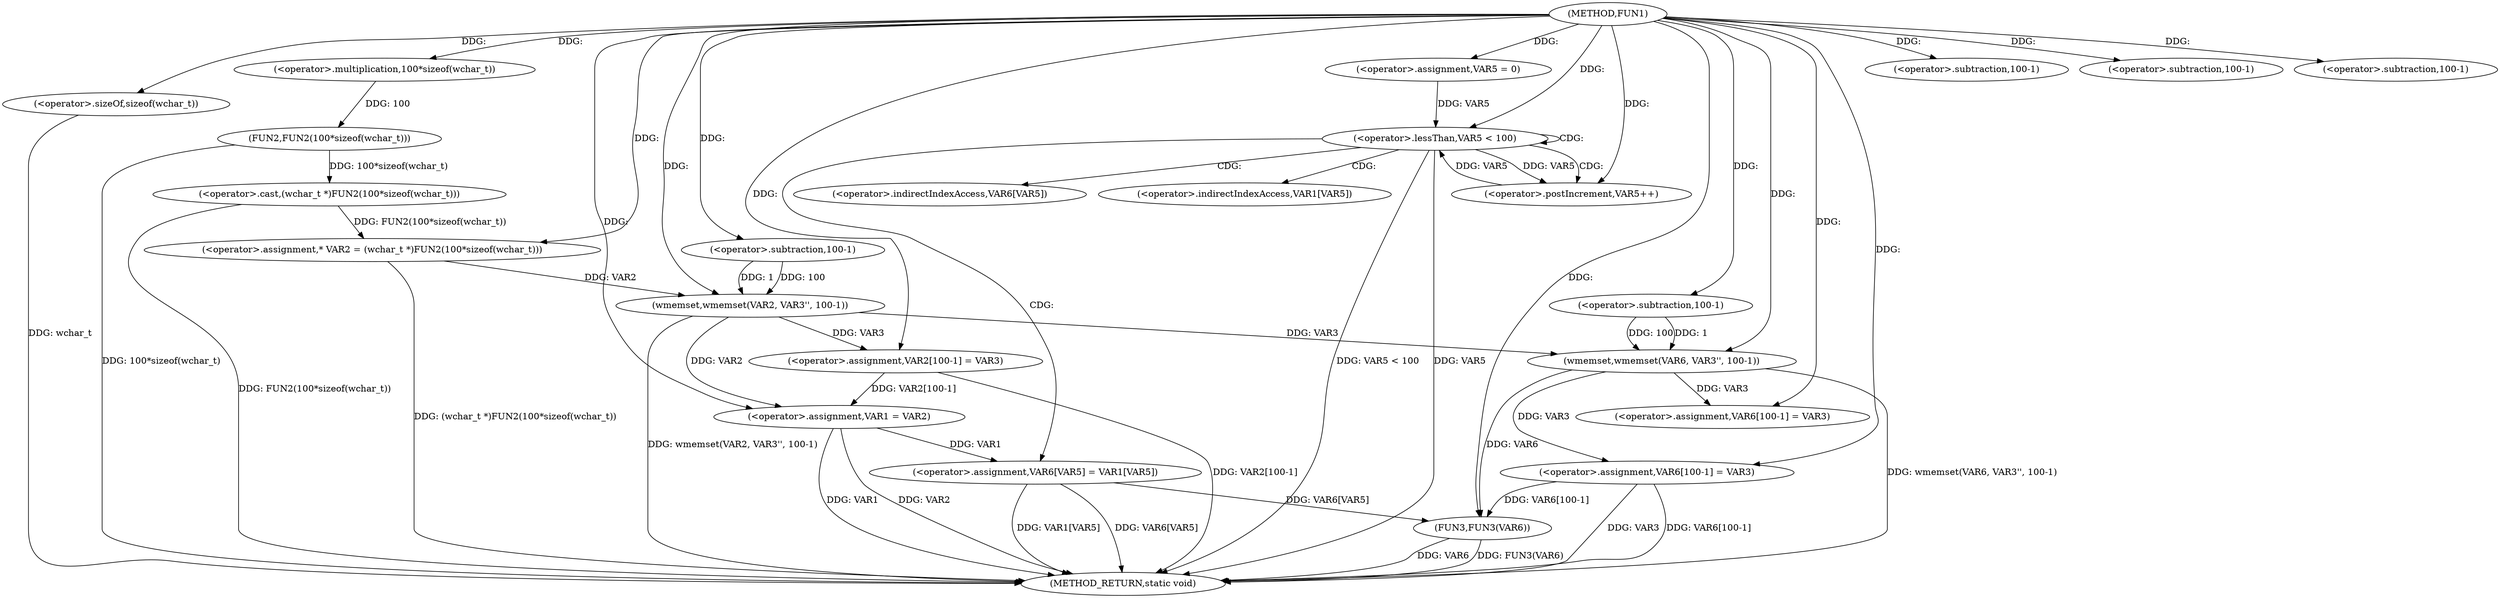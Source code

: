 digraph FUN1 {  
"1000100" [label = "(METHOD,FUN1)" ]
"1000173" [label = "(METHOD_RETURN,static void)" ]
"1000104" [label = "(<operator>.assignment,* VAR2 = (wchar_t *)FUN2(100*sizeof(wchar_t)))" ]
"1000106" [label = "(<operator>.cast,(wchar_t *)FUN2(100*sizeof(wchar_t)))" ]
"1000108" [label = "(FUN2,FUN2(100*sizeof(wchar_t)))" ]
"1000109" [label = "(<operator>.multiplication,100*sizeof(wchar_t))" ]
"1000111" [label = "(<operator>.sizeOf,sizeof(wchar_t))" ]
"1000113" [label = "(wmemset,wmemset(VAR2, VAR3'', 100-1))" ]
"1000116" [label = "(<operator>.subtraction,100-1)" ]
"1000119" [label = "(<operator>.assignment,VAR2[100-1] = VAR3)" ]
"1000122" [label = "(<operator>.subtraction,100-1)" ]
"1000128" [label = "(<operator>.assignment,VAR1 = VAR2)" ]
"1000134" [label = "(wmemset,wmemset(VAR6, VAR3'', 100-1))" ]
"1000137" [label = "(<operator>.subtraction,100-1)" ]
"1000140" [label = "(<operator>.assignment,VAR6[100-1] = VAR3)" ]
"1000143" [label = "(<operator>.subtraction,100-1)" ]
"1000148" [label = "(<operator>.assignment,VAR5 = 0)" ]
"1000151" [label = "(<operator>.lessThan,VAR5 < 100)" ]
"1000154" [label = "(<operator>.postIncrement,VAR5++)" ]
"1000157" [label = "(<operator>.assignment,VAR6[VAR5] = VAR1[VAR5])" ]
"1000164" [label = "(<operator>.assignment,VAR6[100-1] = VAR3)" ]
"1000167" [label = "(<operator>.subtraction,100-1)" ]
"1000171" [label = "(FUN3,FUN3(VAR6))" ]
"1000158" [label = "(<operator>.indirectIndexAccess,VAR6[VAR5])" ]
"1000161" [label = "(<operator>.indirectIndexAccess,VAR1[VAR5])" ]
  "1000171" -> "1000173"  [ label = "DDG: VAR6"] 
  "1000106" -> "1000173"  [ label = "DDG: FUN2(100*sizeof(wchar_t))"] 
  "1000151" -> "1000173"  [ label = "DDG: VAR5 < 100"] 
  "1000151" -> "1000173"  [ label = "DDG: VAR5"] 
  "1000111" -> "1000173"  [ label = "DDG: wchar_t"] 
  "1000171" -> "1000173"  [ label = "DDG: FUN3(VAR6)"] 
  "1000164" -> "1000173"  [ label = "DDG: VAR3"] 
  "1000164" -> "1000173"  [ label = "DDG: VAR6[100-1]"] 
  "1000128" -> "1000173"  [ label = "DDG: VAR2"] 
  "1000128" -> "1000173"  [ label = "DDG: VAR1"] 
  "1000157" -> "1000173"  [ label = "DDG: VAR6[VAR5]"] 
  "1000134" -> "1000173"  [ label = "DDG: wmemset(VAR6, VAR3'', 100-1)"] 
  "1000113" -> "1000173"  [ label = "DDG: wmemset(VAR2, VAR3'', 100-1)"] 
  "1000119" -> "1000173"  [ label = "DDG: VAR2[100-1]"] 
  "1000157" -> "1000173"  [ label = "DDG: VAR1[VAR5]"] 
  "1000104" -> "1000173"  [ label = "DDG: (wchar_t *)FUN2(100*sizeof(wchar_t))"] 
  "1000108" -> "1000173"  [ label = "DDG: 100*sizeof(wchar_t)"] 
  "1000106" -> "1000104"  [ label = "DDG: FUN2(100*sizeof(wchar_t))"] 
  "1000100" -> "1000104"  [ label = "DDG: "] 
  "1000108" -> "1000106"  [ label = "DDG: 100*sizeof(wchar_t)"] 
  "1000109" -> "1000108"  [ label = "DDG: 100"] 
  "1000100" -> "1000109"  [ label = "DDG: "] 
  "1000100" -> "1000111"  [ label = "DDG: "] 
  "1000104" -> "1000113"  [ label = "DDG: VAR2"] 
  "1000100" -> "1000113"  [ label = "DDG: "] 
  "1000116" -> "1000113"  [ label = "DDG: 100"] 
  "1000116" -> "1000113"  [ label = "DDG: 1"] 
  "1000100" -> "1000116"  [ label = "DDG: "] 
  "1000113" -> "1000119"  [ label = "DDG: VAR3"] 
  "1000100" -> "1000119"  [ label = "DDG: "] 
  "1000100" -> "1000122"  [ label = "DDG: "] 
  "1000113" -> "1000128"  [ label = "DDG: VAR2"] 
  "1000119" -> "1000128"  [ label = "DDG: VAR2[100-1]"] 
  "1000100" -> "1000128"  [ label = "DDG: "] 
  "1000100" -> "1000134"  [ label = "DDG: "] 
  "1000113" -> "1000134"  [ label = "DDG: VAR3"] 
  "1000137" -> "1000134"  [ label = "DDG: 100"] 
  "1000137" -> "1000134"  [ label = "DDG: 1"] 
  "1000100" -> "1000137"  [ label = "DDG: "] 
  "1000134" -> "1000140"  [ label = "DDG: VAR3"] 
  "1000100" -> "1000140"  [ label = "DDG: "] 
  "1000100" -> "1000143"  [ label = "DDG: "] 
  "1000100" -> "1000148"  [ label = "DDG: "] 
  "1000154" -> "1000151"  [ label = "DDG: VAR5"] 
  "1000148" -> "1000151"  [ label = "DDG: VAR5"] 
  "1000100" -> "1000151"  [ label = "DDG: "] 
  "1000151" -> "1000154"  [ label = "DDG: VAR5"] 
  "1000100" -> "1000154"  [ label = "DDG: "] 
  "1000128" -> "1000157"  [ label = "DDG: VAR1"] 
  "1000100" -> "1000164"  [ label = "DDG: "] 
  "1000134" -> "1000164"  [ label = "DDG: VAR3"] 
  "1000100" -> "1000167"  [ label = "DDG: "] 
  "1000157" -> "1000171"  [ label = "DDG: VAR6[VAR5]"] 
  "1000134" -> "1000171"  [ label = "DDG: VAR6"] 
  "1000164" -> "1000171"  [ label = "DDG: VAR6[100-1]"] 
  "1000100" -> "1000171"  [ label = "DDG: "] 
  "1000151" -> "1000154"  [ label = "CDG: "] 
  "1000151" -> "1000161"  [ label = "CDG: "] 
  "1000151" -> "1000151"  [ label = "CDG: "] 
  "1000151" -> "1000157"  [ label = "CDG: "] 
  "1000151" -> "1000158"  [ label = "CDG: "] 
}
